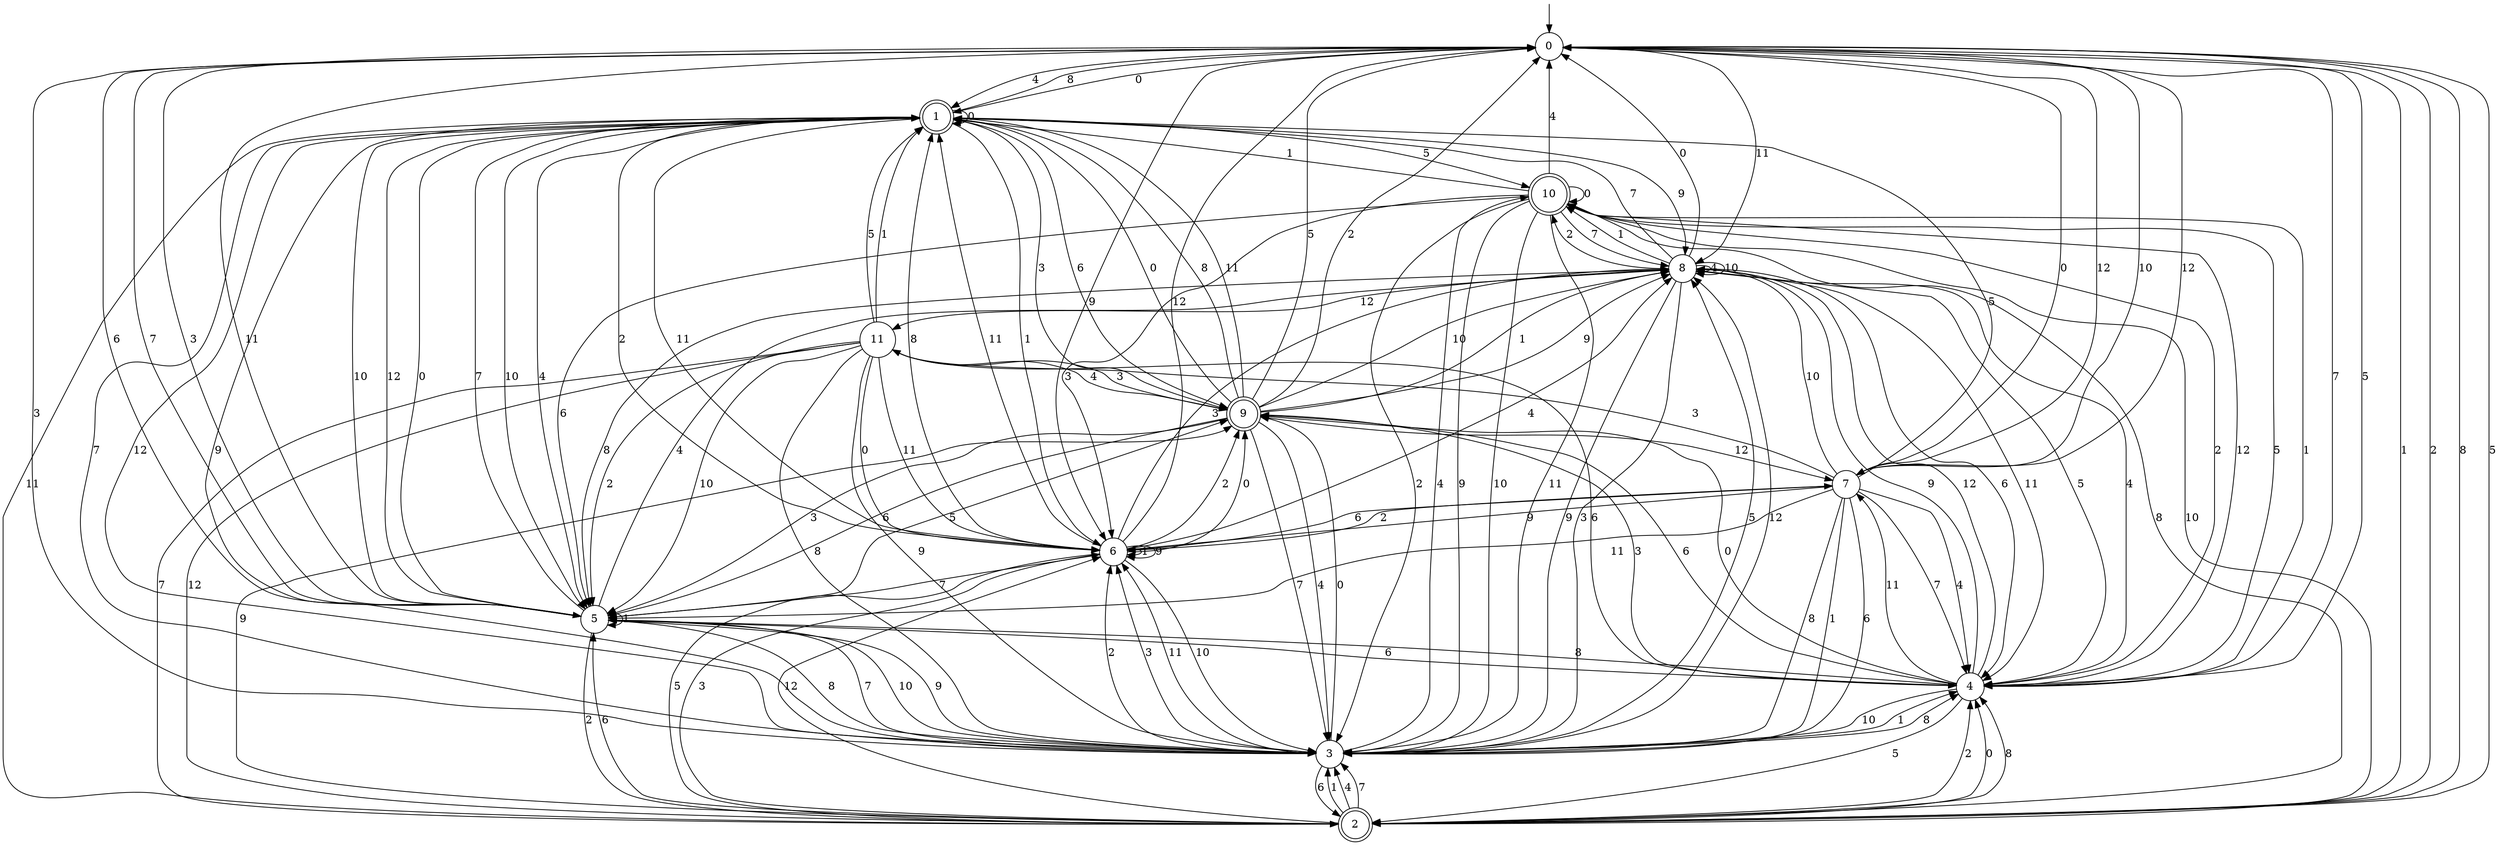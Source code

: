 digraph g {

	s0 [shape="circle" label="0"];
	s1 [shape="doublecircle" label="1"];
	s2 [shape="doublecircle" label="2"];
	s3 [shape="circle" label="3"];
	s4 [shape="circle" label="4"];
	s5 [shape="circle" label="5"];
	s6 [shape="circle" label="6"];
	s7 [shape="circle" label="7"];
	s8 [shape="circle" label="8"];
	s9 [shape="doublecircle" label="9"];
	s10 [shape="doublecircle" label="10"];
	s11 [shape="circle" label="11"];
	s0 -> s1 [label="0"];
	s0 -> s2 [label="1"];
	s0 -> s2 [label="2"];
	s0 -> s3 [label="3"];
	s0 -> s1 [label="4"];
	s0 -> s4 [label="5"];
	s0 -> s5 [label="6"];
	s0 -> s5 [label="7"];
	s0 -> s2 [label="8"];
	s0 -> s6 [label="9"];
	s0 -> s7 [label="10"];
	s0 -> s8 [label="11"];
	s0 -> s7 [label="12"];
	s1 -> s1 [label="0"];
	s1 -> s6 [label="1"];
	s1 -> s6 [label="2"];
	s1 -> s9 [label="3"];
	s1 -> s5 [label="4"];
	s1 -> s10 [label="5"];
	s1 -> s9 [label="6"];
	s1 -> s3 [label="7"];
	s1 -> s0 [label="8"];
	s1 -> s8 [label="9"];
	s1 -> s5 [label="10"];
	s1 -> s6 [label="11"];
	s1 -> s3 [label="12"];
	s2 -> s4 [label="0"];
	s2 -> s3 [label="1"];
	s2 -> s4 [label="2"];
	s2 -> s6 [label="3"];
	s2 -> s3 [label="4"];
	s2 -> s0 [label="5"];
	s2 -> s5 [label="6"];
	s2 -> s3 [label="7"];
	s2 -> s4 [label="8"];
	s2 -> s9 [label="9"];
	s2 -> s10 [label="10"];
	s2 -> s1 [label="11"];
	s2 -> s6 [label="12"];
	s3 -> s9 [label="0"];
	s3 -> s4 [label="1"];
	s3 -> s6 [label="2"];
	s3 -> s6 [label="3"];
	s3 -> s10 [label="4"];
	s3 -> s8 [label="5"];
	s3 -> s2 [label="6"];
	s3 -> s5 [label="7"];
	s3 -> s4 [label="8"];
	s3 -> s1 [label="9"];
	s3 -> s5 [label="10"];
	s3 -> s6 [label="11"];
	s3 -> s8 [label="12"];
	s4 -> s9 [label="0"];
	s4 -> s10 [label="1"];
	s4 -> s10 [label="2"];
	s4 -> s9 [label="3"];
	s4 -> s8 [label="4"];
	s4 -> s2 [label="5"];
	s4 -> s9 [label="6"];
	s4 -> s0 [label="7"];
	s4 -> s5 [label="8"];
	s4 -> s8 [label="9"];
	s4 -> s3 [label="10"];
	s4 -> s7 [label="11"];
	s4 -> s8 [label="12"];
	s5 -> s1 [label="0"];
	s5 -> s5 [label="1"];
	s5 -> s2 [label="2"];
	s5 -> s0 [label="3"];
	s5 -> s8 [label="4"];
	s5 -> s9 [label="5"];
	s5 -> s4 [label="6"];
	s5 -> s1 [label="7"];
	s5 -> s3 [label="8"];
	s5 -> s3 [label="9"];
	s5 -> s1 [label="10"];
	s5 -> s0 [label="11"];
	s5 -> s1 [label="12"];
	s6 -> s9 [label="0"];
	s6 -> s6 [label="1"];
	s6 -> s9 [label="2"];
	s6 -> s8 [label="3"];
	s6 -> s8 [label="4"];
	s6 -> s2 [label="5"];
	s6 -> s7 [label="6"];
	s6 -> s5 [label="7"];
	s6 -> s1 [label="8"];
	s6 -> s6 [label="9"];
	s6 -> s3 [label="10"];
	s6 -> s1 [label="11"];
	s6 -> s0 [label="12"];
	s7 -> s0 [label="0"];
	s7 -> s3 [label="1"];
	s7 -> s6 [label="2"];
	s7 -> s11 [label="3"];
	s7 -> s4 [label="4"];
	s7 -> s1 [label="5"];
	s7 -> s3 [label="6"];
	s7 -> s4 [label="7"];
	s7 -> s3 [label="8"];
	s7 -> s6 [label="9"];
	s7 -> s8 [label="10"];
	s7 -> s5 [label="11"];
	s7 -> s0 [label="12"];
	s8 -> s0 [label="0"];
	s8 -> s10 [label="1"];
	s8 -> s10 [label="2"];
	s8 -> s3 [label="3"];
	s8 -> s8 [label="4"];
	s8 -> s4 [label="5"];
	s8 -> s4 [label="6"];
	s8 -> s1 [label="7"];
	s8 -> s5 [label="8"];
	s8 -> s3 [label="9"];
	s8 -> s8 [label="10"];
	s8 -> s4 [label="11"];
	s8 -> s11 [label="12"];
	s9 -> s1 [label="0"];
	s9 -> s8 [label="1"];
	s9 -> s0 [label="2"];
	s9 -> s5 [label="3"];
	s9 -> s3 [label="4"];
	s9 -> s0 [label="5"];
	s9 -> s5 [label="6"];
	s9 -> s3 [label="7"];
	s9 -> s1 [label="8"];
	s9 -> s8 [label="9"];
	s9 -> s8 [label="10"];
	s9 -> s1 [label="11"];
	s9 -> s7 [label="12"];
	s10 -> s10 [label="0"];
	s10 -> s1 [label="1"];
	s10 -> s3 [label="2"];
	s10 -> s6 [label="3"];
	s10 -> s0 [label="4"];
	s10 -> s4 [label="5"];
	s10 -> s5 [label="6"];
	s10 -> s8 [label="7"];
	s10 -> s2 [label="8"];
	s10 -> s3 [label="9"];
	s10 -> s3 [label="10"];
	s10 -> s3 [label="11"];
	s10 -> s4 [label="12"];
	s11 -> s6 [label="0"];
	s11 -> s1 [label="1"];
	s11 -> s5 [label="2"];
	s11 -> s9 [label="3"];
	s11 -> s9 [label="4"];
	s11 -> s1 [label="5"];
	s11 -> s4 [label="6"];
	s11 -> s2 [label="7"];
	s11 -> s3 [label="8"];
	s11 -> s3 [label="9"];
	s11 -> s5 [label="10"];
	s11 -> s6 [label="11"];
	s11 -> s2 [label="12"];

__start0 [label="" shape="none" width="0" height="0"];
__start0 -> s0;

}
